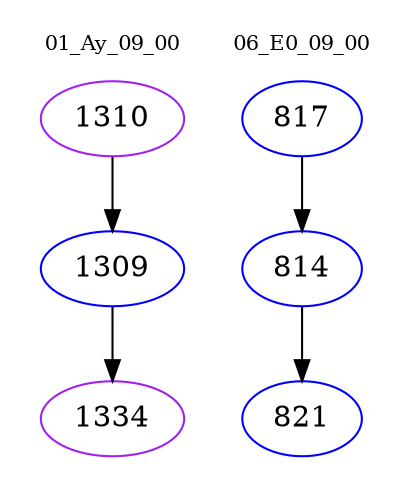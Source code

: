 digraph{
subgraph cluster_0 {
color = white
label = "01_Ay_09_00";
fontsize=10;
T0_1310 [label="1310", color="purple"]
T0_1310 -> T0_1309 [color="black"]
T0_1309 [label="1309", color="blue"]
T0_1309 -> T0_1334 [color="black"]
T0_1334 [label="1334", color="purple"]
}
subgraph cluster_1 {
color = white
label = "06_E0_09_00";
fontsize=10;
T1_817 [label="817", color="blue"]
T1_817 -> T1_814 [color="black"]
T1_814 [label="814", color="blue"]
T1_814 -> T1_821 [color="black"]
T1_821 [label="821", color="blue"]
}
}
